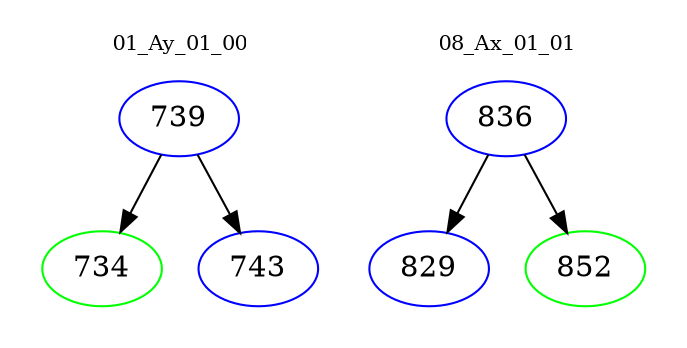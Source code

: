digraph{
subgraph cluster_0 {
color = white
label = "01_Ay_01_00";
fontsize=10;
T0_739 [label="739", color="blue"]
T0_739 -> T0_734 [color="black"]
T0_734 [label="734", color="green"]
T0_739 -> T0_743 [color="black"]
T0_743 [label="743", color="blue"]
}
subgraph cluster_1 {
color = white
label = "08_Ax_01_01";
fontsize=10;
T1_836 [label="836", color="blue"]
T1_836 -> T1_829 [color="black"]
T1_829 [label="829", color="blue"]
T1_836 -> T1_852 [color="black"]
T1_852 [label="852", color="green"]
}
}
